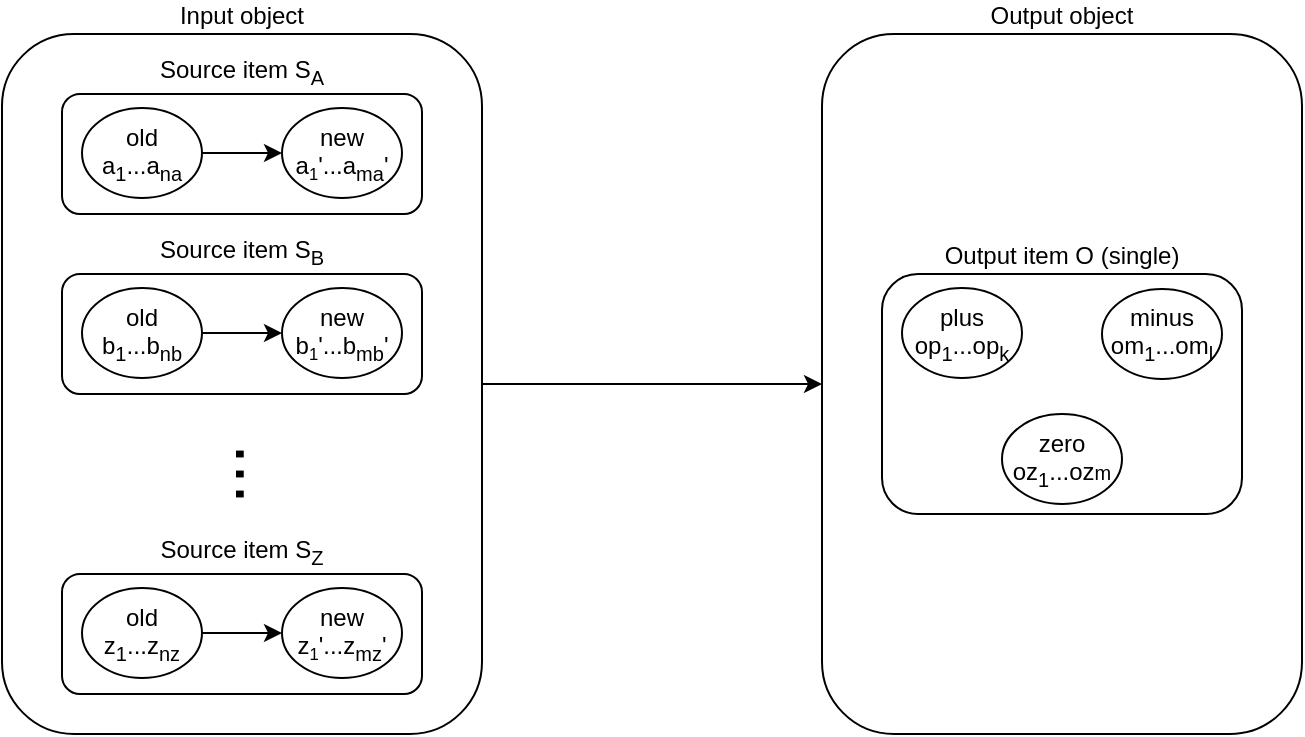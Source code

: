<mxfile version="13.0.3" type="device"><diagram id="YCOg6omnFBf0Z2jtZBf2" name="Page-1"><mxGraphModel dx="1086" dy="966" grid="1" gridSize="10" guides="1" tooltips="1" connect="1" arrows="1" fold="1" page="1" pageScale="1" pageWidth="827" pageHeight="1169" math="0" shadow="0"><root><mxCell id="0"/><mxCell id="1" parent="0"/><mxCell id="5KRt6ZqHlSnUy4kQ7QpA-35" style="edgeStyle=orthogonalEdgeStyle;rounded=0;orthogonalLoop=1;jettySize=auto;html=1;exitX=1;exitY=0.5;exitDx=0;exitDy=0;entryX=0;entryY=0.5;entryDx=0;entryDy=0;" edge="1" parent="1" source="5KRt6ZqHlSnUy4kQ7QpA-1" target="5KRt6ZqHlSnUy4kQ7QpA-17"><mxGeometry relative="1" as="geometry"/></mxCell><mxCell id="5KRt6ZqHlSnUy4kQ7QpA-1" value="Input object" style="rounded=1;whiteSpace=wrap;html=1;labelPosition=center;verticalLabelPosition=top;align=center;verticalAlign=bottom;" vertex="1" parent="1"><mxGeometry x="90" y="230" width="240" height="350" as="geometry"/></mxCell><mxCell id="5KRt6ZqHlSnUy4kQ7QpA-2" value="Source item S&lt;sub&gt;A&lt;/sub&gt;" style="rounded=1;whiteSpace=wrap;html=1;labelPosition=center;verticalLabelPosition=top;align=center;verticalAlign=bottom;" vertex="1" parent="1"><mxGeometry x="120" y="260" width="180" height="60" as="geometry"/></mxCell><mxCell id="5KRt6ZqHlSnUy4kQ7QpA-5" style="edgeStyle=orthogonalEdgeStyle;rounded=0;orthogonalLoop=1;jettySize=auto;html=1;exitX=1;exitY=0.5;exitDx=0;exitDy=0;entryX=0;entryY=0.5;entryDx=0;entryDy=0;" edge="1" parent="1" source="5KRt6ZqHlSnUy4kQ7QpA-3" target="5KRt6ZqHlSnUy4kQ7QpA-4"><mxGeometry relative="1" as="geometry"/></mxCell><mxCell id="5KRt6ZqHlSnUy4kQ7QpA-3" value="old&lt;br&gt;a&lt;sub&gt;1&lt;/sub&gt;...a&lt;sub&gt;na&lt;/sub&gt;" style="ellipse;whiteSpace=wrap;html=1;" vertex="1" parent="1"><mxGeometry x="130" y="267" width="60" height="45" as="geometry"/></mxCell><mxCell id="5KRt6ZqHlSnUy4kQ7QpA-4" value="new&lt;br&gt;a&lt;span style=&quot;font-size: 10px&quot;&gt;&lt;sub&gt;1&lt;/sub&gt;&lt;/span&gt;'...a&lt;sub&gt;ma&lt;/sub&gt;'" style="ellipse;whiteSpace=wrap;html=1;" vertex="1" parent="1"><mxGeometry x="230" y="267" width="60" height="45" as="geometry"/></mxCell><mxCell id="5KRt6ZqHlSnUy4kQ7QpA-6" value="Source item S&lt;sub&gt;B&lt;/sub&gt;" style="rounded=1;whiteSpace=wrap;html=1;labelPosition=center;verticalLabelPosition=top;align=center;verticalAlign=bottom;" vertex="1" parent="1"><mxGeometry x="120" y="350" width="180" height="60" as="geometry"/></mxCell><mxCell id="5KRt6ZqHlSnUy4kQ7QpA-7" style="edgeStyle=orthogonalEdgeStyle;rounded=0;orthogonalLoop=1;jettySize=auto;html=1;exitX=1;exitY=0.5;exitDx=0;exitDy=0;entryX=0;entryY=0.5;entryDx=0;entryDy=0;" edge="1" parent="1" source="5KRt6ZqHlSnUy4kQ7QpA-8" target="5KRt6ZqHlSnUy4kQ7QpA-9"><mxGeometry relative="1" as="geometry"/></mxCell><mxCell id="5KRt6ZqHlSnUy4kQ7QpA-8" value="old&lt;br&gt;b&lt;sub&gt;1&lt;/sub&gt;...b&lt;sub&gt;nb&lt;/sub&gt;" style="ellipse;whiteSpace=wrap;html=1;" vertex="1" parent="1"><mxGeometry x="130" y="357" width="60" height="45" as="geometry"/></mxCell><mxCell id="5KRt6ZqHlSnUy4kQ7QpA-9" value="new&lt;br&gt;b&lt;span style=&quot;font-size: 10px&quot;&gt;&lt;sub&gt;1&lt;/sub&gt;&lt;/span&gt;'...b&lt;sub&gt;mb&lt;/sub&gt;'" style="ellipse;whiteSpace=wrap;html=1;" vertex="1" parent="1"><mxGeometry x="230" y="357" width="60" height="45" as="geometry"/></mxCell><mxCell id="5KRt6ZqHlSnUy4kQ7QpA-10" value="Source item S&lt;sub&gt;Z&lt;/sub&gt;" style="rounded=1;whiteSpace=wrap;html=1;labelPosition=center;verticalLabelPosition=top;align=center;verticalAlign=bottom;" vertex="1" parent="1"><mxGeometry x="120" y="500" width="180" height="60" as="geometry"/></mxCell><mxCell id="5KRt6ZqHlSnUy4kQ7QpA-11" style="edgeStyle=orthogonalEdgeStyle;rounded=0;orthogonalLoop=1;jettySize=auto;html=1;exitX=1;exitY=0.5;exitDx=0;exitDy=0;entryX=0;entryY=0.5;entryDx=0;entryDy=0;" edge="1" parent="1" source="5KRt6ZqHlSnUy4kQ7QpA-12" target="5KRt6ZqHlSnUy4kQ7QpA-13"><mxGeometry relative="1" as="geometry"/></mxCell><mxCell id="5KRt6ZqHlSnUy4kQ7QpA-12" value="old&lt;br&gt;z&lt;sub&gt;1&lt;/sub&gt;...z&lt;sub&gt;nz&lt;/sub&gt;" style="ellipse;whiteSpace=wrap;html=1;" vertex="1" parent="1"><mxGeometry x="130" y="507" width="60" height="45" as="geometry"/></mxCell><mxCell id="5KRt6ZqHlSnUy4kQ7QpA-13" value="new&lt;br&gt;z&lt;span style=&quot;font-size: 10px&quot;&gt;&lt;sub&gt;1&lt;/sub&gt;&lt;/span&gt;'...z&lt;sub&gt;mz&lt;/sub&gt;'" style="ellipse;whiteSpace=wrap;html=1;" vertex="1" parent="1"><mxGeometry x="230" y="507" width="60" height="45" as="geometry"/></mxCell><mxCell id="5KRt6ZqHlSnUy4kQ7QpA-15" value="&lt;font style=&quot;font-size: 36px&quot;&gt;...&lt;/font&gt;" style="text;html=1;strokeColor=none;fillColor=none;align=center;verticalAlign=middle;whiteSpace=wrap;rounded=0;direction=south;rotation=90;" vertex="1" parent="1"><mxGeometry x="210" y="430" width="20" height="40" as="geometry"/></mxCell><mxCell id="5KRt6ZqHlSnUy4kQ7QpA-17" value="Output object" style="rounded=1;whiteSpace=wrap;html=1;labelPosition=center;verticalLabelPosition=top;align=center;verticalAlign=bottom;" vertex="1" parent="1"><mxGeometry x="500" y="230" width="240" height="350" as="geometry"/></mxCell><mxCell id="5KRt6ZqHlSnUy4kQ7QpA-22" value="Output item O (single)" style="rounded=1;whiteSpace=wrap;html=1;labelPosition=center;verticalLabelPosition=top;align=center;verticalAlign=bottom;" vertex="1" parent="1"><mxGeometry x="530" y="350" width="180" height="120" as="geometry"/></mxCell><mxCell id="5KRt6ZqHlSnUy4kQ7QpA-24" value="plus&lt;br&gt;op&lt;sub&gt;1&lt;/sub&gt;...op&lt;sub&gt;k&lt;/sub&gt;" style="ellipse;whiteSpace=wrap;html=1;" vertex="1" parent="1"><mxGeometry x="540" y="357" width="60" height="45" as="geometry"/></mxCell><mxCell id="5KRt6ZqHlSnUy4kQ7QpA-33" value="minus&lt;br&gt;om&lt;sub&gt;1&lt;/sub&gt;...om&lt;sub&gt;l&lt;/sub&gt;" style="ellipse;whiteSpace=wrap;html=1;" vertex="1" parent="1"><mxGeometry x="640" y="357.5" width="60" height="45" as="geometry"/></mxCell><mxCell id="5KRt6ZqHlSnUy4kQ7QpA-34" value="zero&lt;br&gt;oz&lt;sub&gt;1&lt;/sub&gt;...oz&lt;span style=&quot;font-size: 10px&quot;&gt;m&lt;/span&gt;" style="ellipse;whiteSpace=wrap;html=1;" vertex="1" parent="1"><mxGeometry x="590" y="420" width="60" height="45" as="geometry"/></mxCell></root></mxGraphModel></diagram></mxfile>
